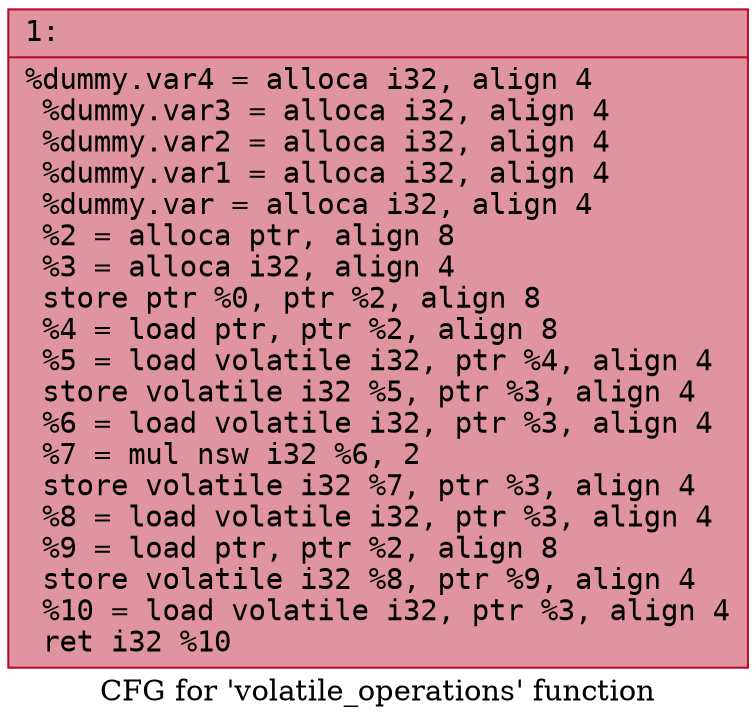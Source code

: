 digraph "CFG for 'volatile_operations' function" {
	label="CFG for 'volatile_operations' function";

	Node0x58079e49fba0 [shape=record,color="#b70d28ff", style=filled, fillcolor="#b70d2870" fontname="Courier",label="{1:\l|  %dummy.var4 = alloca i32, align 4\l  %dummy.var3 = alloca i32, align 4\l  %dummy.var2 = alloca i32, align 4\l  %dummy.var1 = alloca i32, align 4\l  %dummy.var = alloca i32, align 4\l  %2 = alloca ptr, align 8\l  %3 = alloca i32, align 4\l  store ptr %0, ptr %2, align 8\l  %4 = load ptr, ptr %2, align 8\l  %5 = load volatile i32, ptr %4, align 4\l  store volatile i32 %5, ptr %3, align 4\l  %6 = load volatile i32, ptr %3, align 4\l  %7 = mul nsw i32 %6, 2\l  store volatile i32 %7, ptr %3, align 4\l  %8 = load volatile i32, ptr %3, align 4\l  %9 = load ptr, ptr %2, align 8\l  store volatile i32 %8, ptr %9, align 4\l  %10 = load volatile i32, ptr %3, align 4\l  ret i32 %10\l}"];
}
